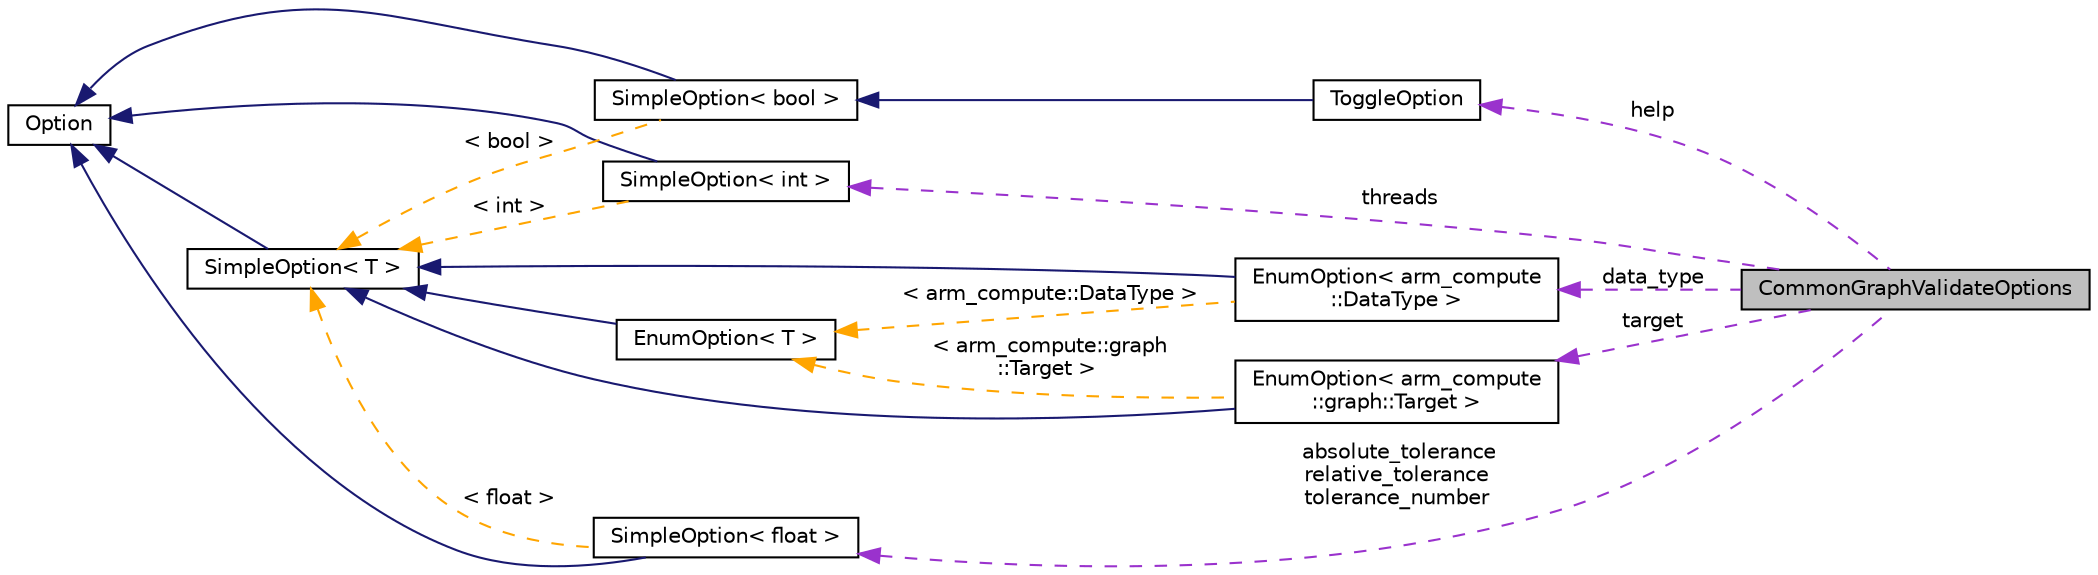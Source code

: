 digraph "CommonGraphValidateOptions"
{
 // LATEX_PDF_SIZE
  edge [fontname="Helvetica",fontsize="10",labelfontname="Helvetica",labelfontsize="10"];
  node [fontname="Helvetica",fontsize="10",shape=record];
  rankdir="LR";
  Node1 [label="CommonGraphValidateOptions",height=0.2,width=0.4,color="black", fillcolor="grey75", style="filled", fontcolor="black",tooltip="CommonGraphValidateOptions command line options used to configure the graph examples."];
  Node2 -> Node1 [dir="back",color="darkorchid3",fontsize="10",style="dashed",label=" help" ,fontname="Helvetica"];
  Node2 [label="ToggleOption",height=0.2,width=0.4,color="black", fillcolor="white", style="filled",URL="$classarm__compute_1_1utils_1_1_toggle_option.xhtml",tooltip="Implementation of an option that can be either true or false."];
  Node3 -> Node2 [dir="back",color="midnightblue",fontsize="10",style="solid",fontname="Helvetica"];
  Node3 [label="SimpleOption\< bool \>",height=0.2,width=0.4,color="black", fillcolor="white", style="filled",URL="$classarm__compute_1_1utils_1_1_simple_option.xhtml",tooltip=" "];
  Node4 -> Node3 [dir="back",color="midnightblue",fontsize="10",style="solid",fontname="Helvetica"];
  Node4 [label="Option",height=0.2,width=0.4,color="black", fillcolor="white", style="filled",URL="$classarm__compute_1_1utils_1_1_option.xhtml",tooltip="Abstract base class for a command line option."];
  Node5 -> Node3 [dir="back",color="orange",fontsize="10",style="dashed",label=" \< bool \>" ,fontname="Helvetica"];
  Node5 [label="SimpleOption\< T \>",height=0.2,width=0.4,color="black", fillcolor="white", style="filled",URL="$classarm__compute_1_1utils_1_1_simple_option.xhtml",tooltip="Implementation of an option that accepts a single value."];
  Node4 -> Node5 [dir="back",color="midnightblue",fontsize="10",style="solid",fontname="Helvetica"];
  Node6 -> Node1 [dir="back",color="darkorchid3",fontsize="10",style="dashed",label=" threads" ,fontname="Helvetica"];
  Node6 [label="SimpleOption\< int \>",height=0.2,width=0.4,color="black", fillcolor="white", style="filled",URL="$classarm__compute_1_1utils_1_1_simple_option.xhtml",tooltip=" "];
  Node4 -> Node6 [dir="back",color="midnightblue",fontsize="10",style="solid",fontname="Helvetica"];
  Node5 -> Node6 [dir="back",color="orange",fontsize="10",style="dashed",label=" \< int \>" ,fontname="Helvetica"];
  Node7 -> Node1 [dir="back",color="darkorchid3",fontsize="10",style="dashed",label=" target" ,fontname="Helvetica"];
  Node7 [label="EnumOption\< arm_compute\l::graph::Target \>",height=0.2,width=0.4,color="black", fillcolor="white", style="filled",URL="$classarm__compute_1_1utils_1_1_enum_option.xhtml",tooltip=" "];
  Node5 -> Node7 [dir="back",color="midnightblue",fontsize="10",style="solid",fontname="Helvetica"];
  Node8 -> Node7 [dir="back",color="orange",fontsize="10",style="dashed",label=" \< arm_compute::graph\l::Target \>" ,fontname="Helvetica"];
  Node8 [label="EnumOption\< T \>",height=0.2,width=0.4,color="black", fillcolor="white", style="filled",URL="$classarm__compute_1_1utils_1_1_enum_option.xhtml",tooltip="Implementation of a simple option that accepts a value from a fixed set."];
  Node5 -> Node8 [dir="back",color="midnightblue",fontsize="10",style="solid",fontname="Helvetica"];
  Node9 -> Node1 [dir="back",color="darkorchid3",fontsize="10",style="dashed",label=" data_type" ,fontname="Helvetica"];
  Node9 [label="EnumOption\< arm_compute\l::DataType \>",height=0.2,width=0.4,color="black", fillcolor="white", style="filled",URL="$classarm__compute_1_1utils_1_1_enum_option.xhtml",tooltip=" "];
  Node5 -> Node9 [dir="back",color="midnightblue",fontsize="10",style="solid",fontname="Helvetica"];
  Node8 -> Node9 [dir="back",color="orange",fontsize="10",style="dashed",label=" \< arm_compute::DataType \>" ,fontname="Helvetica"];
  Node10 -> Node1 [dir="back",color="darkorchid3",fontsize="10",style="dashed",label=" absolute_tolerance\nrelative_tolerance\ntolerance_number" ,fontname="Helvetica"];
  Node10 [label="SimpleOption\< float \>",height=0.2,width=0.4,color="black", fillcolor="white", style="filled",URL="$classarm__compute_1_1utils_1_1_simple_option.xhtml",tooltip=" "];
  Node4 -> Node10 [dir="back",color="midnightblue",fontsize="10",style="solid",fontname="Helvetica"];
  Node5 -> Node10 [dir="back",color="orange",fontsize="10",style="dashed",label=" \< float \>" ,fontname="Helvetica"];
}
